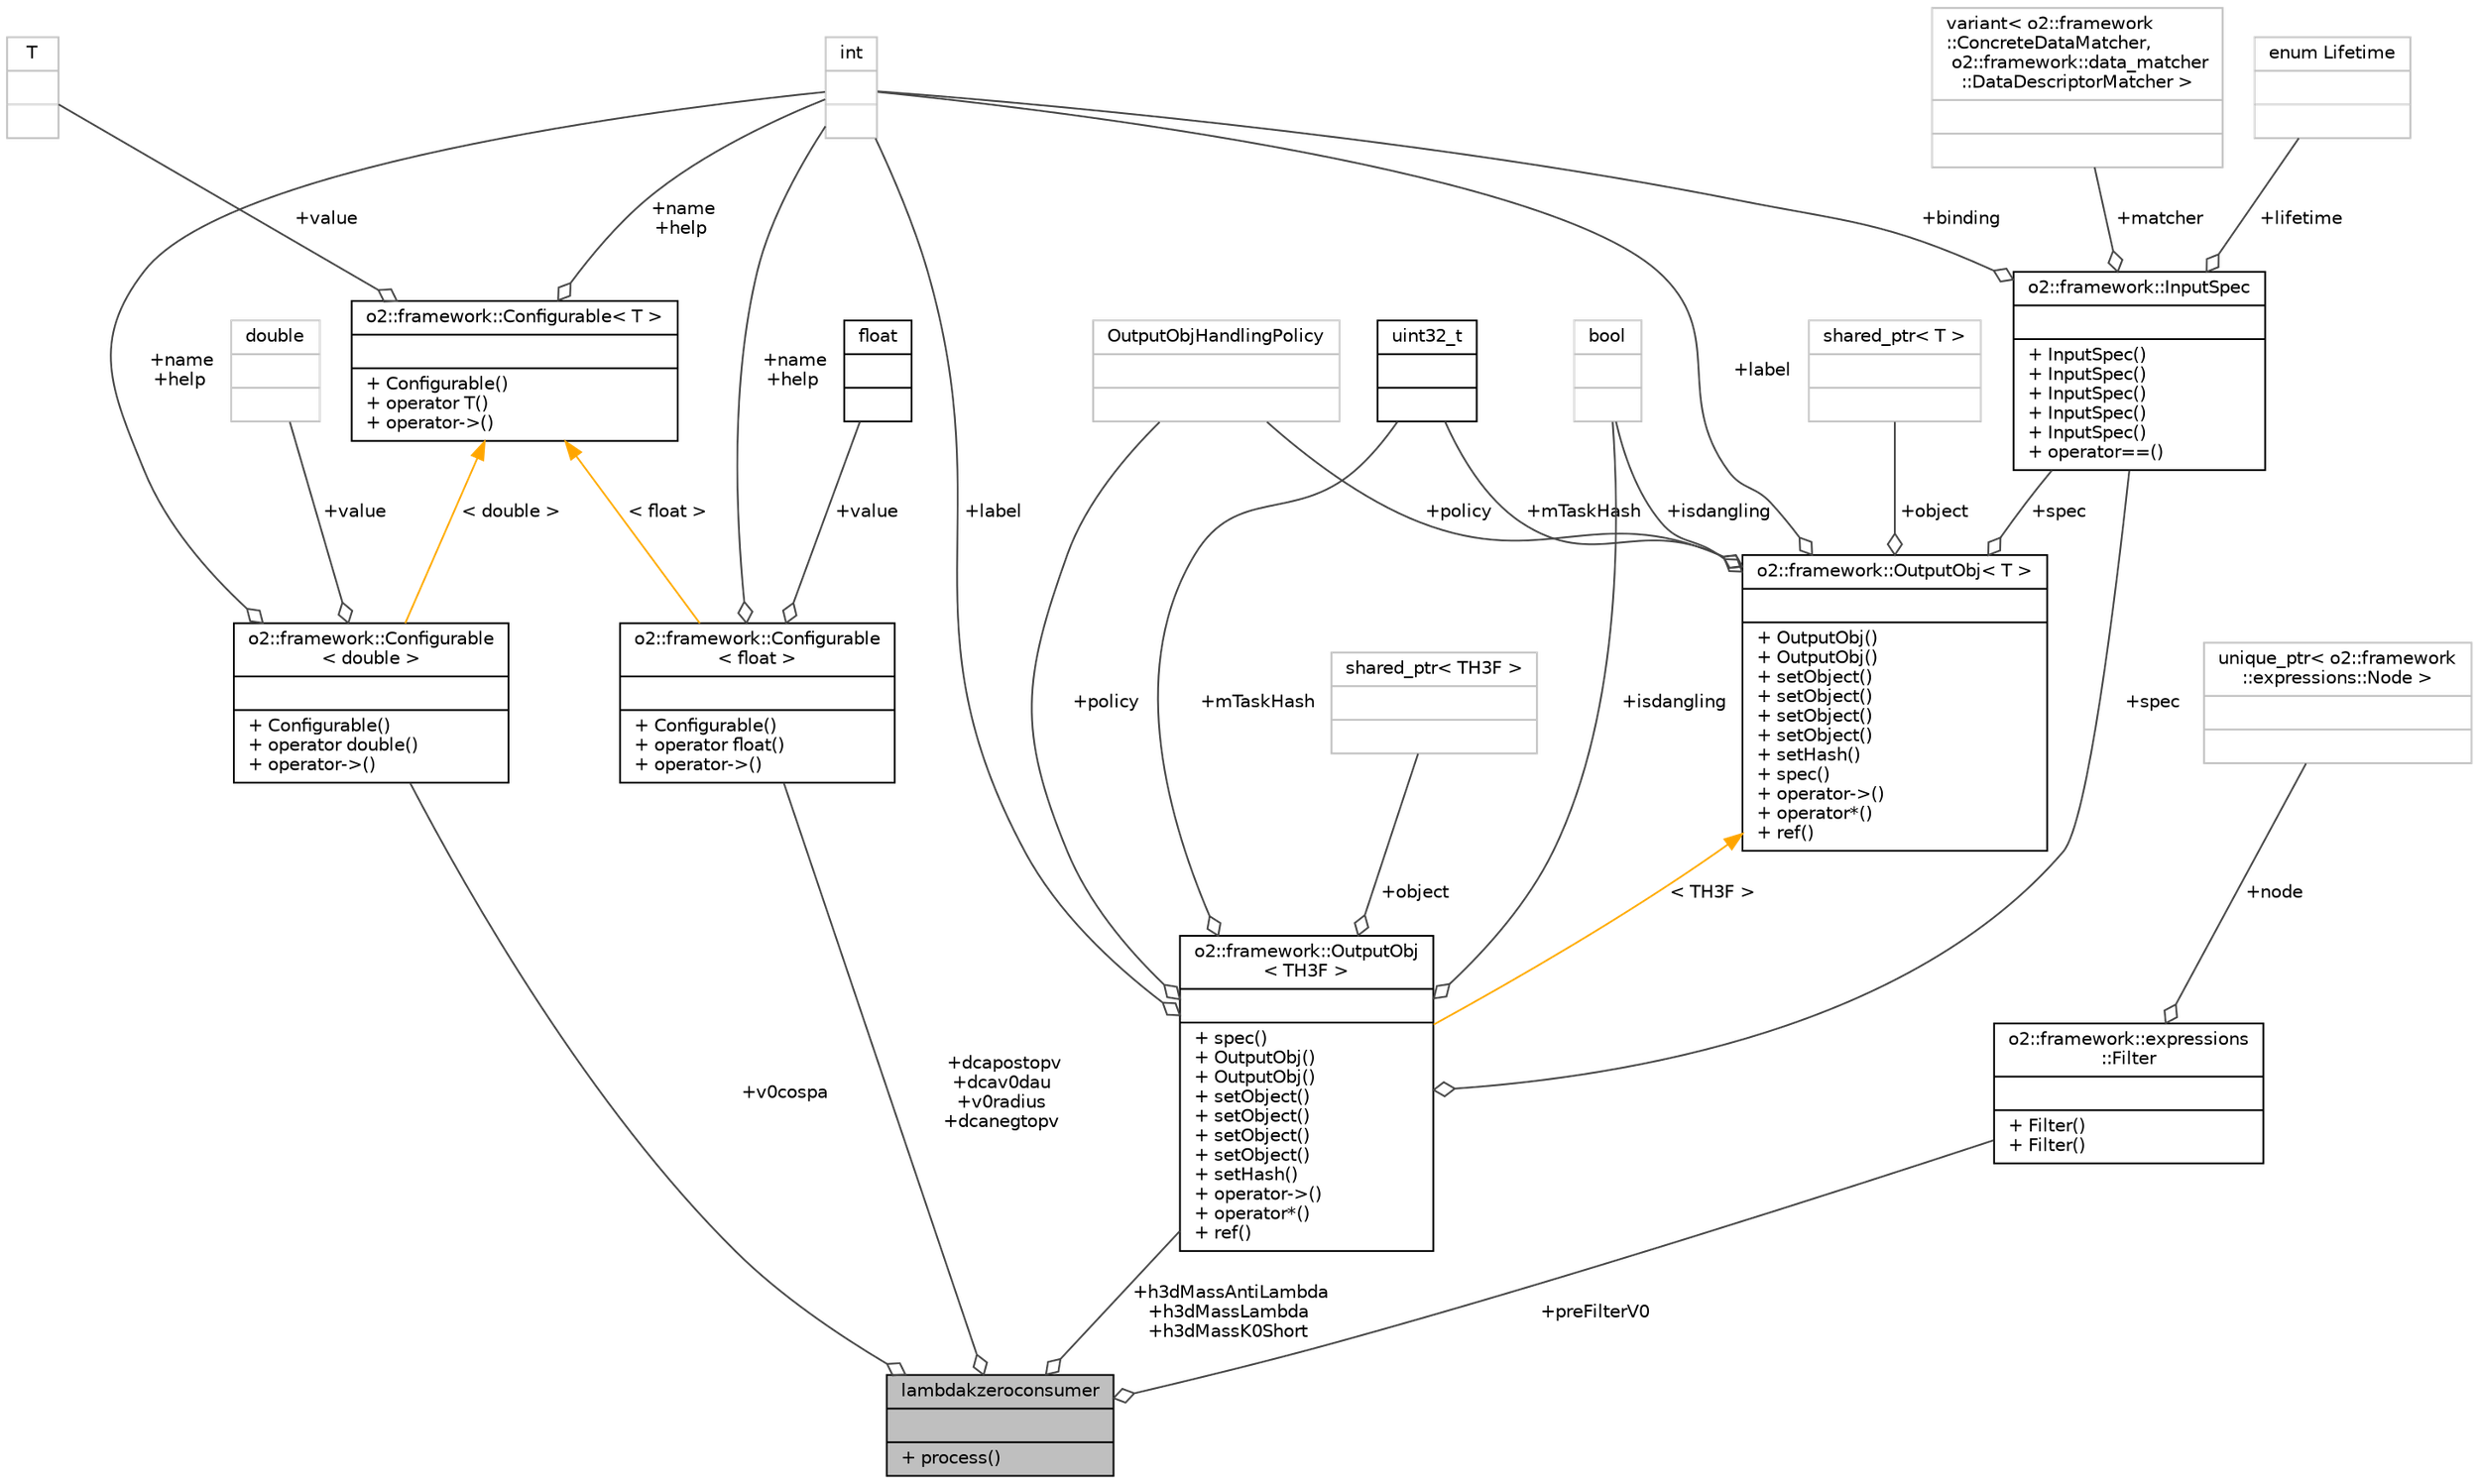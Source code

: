 digraph "lambdakzeroconsumer"
{
 // INTERACTIVE_SVG=YES
  bgcolor="transparent";
  edge [fontname="Helvetica",fontsize="10",labelfontname="Helvetica",labelfontsize="10"];
  node [fontname="Helvetica",fontsize="10",shape=record];
  Node1 [label="{lambdakzeroconsumer\n||+ process()\l}",height=0.2,width=0.4,color="black", fillcolor="grey75", style="filled", fontcolor="black"];
  Node2 -> Node1 [color="grey25",fontsize="10",style="solid",label=" +v0cospa" ,arrowhead="odiamond",fontname="Helvetica"];
  Node2 [label="{o2::framework::Configurable\l\< double \>\n||+ Configurable()\l+ operator double()\l+ operator-\>()\l}",height=0.2,width=0.4,color="black",URL="$d8/d71/structo2_1_1framework_1_1Configurable.html"];
  Node3 -> Node2 [color="grey25",fontsize="10",style="solid",label=" +value" ,arrowhead="odiamond",fontname="Helvetica"];
  Node3 [label="{double\n||}",height=0.2,width=0.4,color="grey75"];
  Node4 -> Node2 [color="grey25",fontsize="10",style="solid",label=" +name\n+help" ,arrowhead="odiamond",fontname="Helvetica"];
  Node4 [label="{int\n||}",height=0.2,width=0.4,color="grey75"];
  Node5 -> Node2 [dir="back",color="orange",fontsize="10",style="solid",label=" \< double \>" ,fontname="Helvetica"];
  Node5 [label="{o2::framework::Configurable\< T \>\n||+ Configurable()\l+ operator T()\l+ operator-\>()\l}",height=0.2,width=0.4,color="black",URL="$d8/d71/structo2_1_1framework_1_1Configurable.html"];
  Node4 -> Node5 [color="grey25",fontsize="10",style="solid",label=" +name\n+help" ,arrowhead="odiamond",fontname="Helvetica"];
  Node6 -> Node5 [color="grey25",fontsize="10",style="solid",label=" +value" ,arrowhead="odiamond",fontname="Helvetica"];
  Node6 [label="{T\n||}",height=0.2,width=0.4,color="grey75"];
  Node7 -> Node1 [color="grey25",fontsize="10",style="solid",label=" +dcapostopv\n+dcav0dau\n+v0radius\n+dcanegtopv" ,arrowhead="odiamond",fontname="Helvetica"];
  Node7 [label="{o2::framework::Configurable\l\< float \>\n||+ Configurable()\l+ operator float()\l+ operator-\>()\l}",height=0.2,width=0.4,color="black",URL="$d8/d71/structo2_1_1framework_1_1Configurable.html"];
  Node8 -> Node7 [color="grey25",fontsize="10",style="solid",label=" +value" ,arrowhead="odiamond",fontname="Helvetica"];
  Node8 [label="{float\n||}",height=0.2,width=0.4,color="black",URL="$d4/dc3/classfloat.html"];
  Node4 -> Node7 [color="grey25",fontsize="10",style="solid",label=" +name\n+help" ,arrowhead="odiamond",fontname="Helvetica"];
  Node5 -> Node7 [dir="back",color="orange",fontsize="10",style="solid",label=" \< float \>" ,fontname="Helvetica"];
  Node9 -> Node1 [color="grey25",fontsize="10",style="solid",label=" +h3dMassAntiLambda\n+h3dMassLambda\n+h3dMassK0Short" ,arrowhead="odiamond",fontname="Helvetica"];
  Node9 [label="{o2::framework::OutputObj\l\< TH3F \>\n||+ spec()\l+ OutputObj()\l+ OutputObj()\l+ setObject()\l+ setObject()\l+ setObject()\l+ setObject()\l+ setHash()\l+ operator-\>()\l+ operator*()\l+ ref()\l}",height=0.2,width=0.4,color="black",URL="$d4/d79/structo2_1_1framework_1_1OutputObj.html"];
  Node10 -> Node9 [color="grey25",fontsize="10",style="solid",label=" +policy" ,arrowhead="odiamond",fontname="Helvetica"];
  Node10 [label="{OutputObjHandlingPolicy\n||}",height=0.2,width=0.4,color="grey75"];
  Node11 -> Node9 [color="grey25",fontsize="10",style="solid",label=" +mTaskHash" ,arrowhead="odiamond",fontname="Helvetica"];
  Node11 [label="{uint32_t\n||}",height=0.2,width=0.4,color="black",URL="$d3/d87/classuint32__t.html"];
  Node4 -> Node9 [color="grey25",fontsize="10",style="solid",label=" +label" ,arrowhead="odiamond",fontname="Helvetica"];
  Node12 -> Node9 [color="grey25",fontsize="10",style="solid",label=" +isdangling" ,arrowhead="odiamond",fontname="Helvetica"];
  Node12 [label="{bool\n||}",height=0.2,width=0.4,color="grey75"];
  Node13 -> Node9 [color="grey25",fontsize="10",style="solid",label=" +spec" ,arrowhead="odiamond",fontname="Helvetica"];
  Node13 [label="{o2::framework::InputSpec\n||+ InputSpec()\l+ InputSpec()\l+ InputSpec()\l+ InputSpec()\l+ InputSpec()\l+ operator==()\l}",height=0.2,width=0.4,color="black",URL="$da/d96/structo2_1_1framework_1_1InputSpec.html"];
  Node14 -> Node13 [color="grey25",fontsize="10",style="solid",label=" +lifetime" ,arrowhead="odiamond",fontname="Helvetica"];
  Node14 [label="{enum Lifetime\n||}",height=0.2,width=0.4,color="grey75"];
  Node15 -> Node13 [color="grey25",fontsize="10",style="solid",label=" +matcher" ,arrowhead="odiamond",fontname="Helvetica"];
  Node15 [label="{variant\< o2::framework\l::ConcreteDataMatcher,\l o2::framework::data_matcher\l::DataDescriptorMatcher \>\n||}",height=0.2,width=0.4,color="grey75"];
  Node4 -> Node13 [color="grey25",fontsize="10",style="solid",label=" +binding" ,arrowhead="odiamond",fontname="Helvetica"];
  Node16 -> Node9 [color="grey25",fontsize="10",style="solid",label=" +object" ,arrowhead="odiamond",fontname="Helvetica"];
  Node16 [label="{shared_ptr\< TH3F \>\n||}",height=0.2,width=0.4,color="grey75"];
  Node17 -> Node9 [dir="back",color="orange",fontsize="10",style="solid",label=" \< TH3F \>" ,fontname="Helvetica"];
  Node17 [label="{o2::framework::OutputObj\< T \>\n||+ OutputObj()\l+ OutputObj()\l+ setObject()\l+ setObject()\l+ setObject()\l+ setObject()\l+ setHash()\l+ spec()\l+ operator-\>()\l+ operator*()\l+ ref()\l}",height=0.2,width=0.4,color="black",URL="$d4/d79/structo2_1_1framework_1_1OutputObj.html"];
  Node10 -> Node17 [color="grey25",fontsize="10",style="solid",label=" +policy" ,arrowhead="odiamond",fontname="Helvetica"];
  Node11 -> Node17 [color="grey25",fontsize="10",style="solid",label=" +mTaskHash" ,arrowhead="odiamond",fontname="Helvetica"];
  Node4 -> Node17 [color="grey25",fontsize="10",style="solid",label=" +label" ,arrowhead="odiamond",fontname="Helvetica"];
  Node18 -> Node17 [color="grey25",fontsize="10",style="solid",label=" +object" ,arrowhead="odiamond",fontname="Helvetica"];
  Node18 [label="{shared_ptr\< T \>\n||}",height=0.2,width=0.4,color="grey75"];
  Node12 -> Node17 [color="grey25",fontsize="10",style="solid",label=" +isdangling" ,arrowhead="odiamond",fontname="Helvetica"];
  Node13 -> Node17 [color="grey25",fontsize="10",style="solid",label=" +spec" ,arrowhead="odiamond",fontname="Helvetica"];
  Node19 -> Node1 [color="grey25",fontsize="10",style="solid",label=" +preFilterV0" ,arrowhead="odiamond",fontname="Helvetica"];
  Node19 [label="{o2::framework::expressions\l::Filter\n||+ Filter()\l+ Filter()\l}",height=0.2,width=0.4,color="black",URL="$d1/d9a/structo2_1_1framework_1_1expressions_1_1Filter.html",tooltip="A struct, containing the root of the expression tree. "];
  Node20 -> Node19 [color="grey25",fontsize="10",style="solid",label=" +node" ,arrowhead="odiamond",fontname="Helvetica"];
  Node20 [label="{unique_ptr\< o2::framework\l::expressions::Node \>\n||}",height=0.2,width=0.4,color="grey75"];
}
